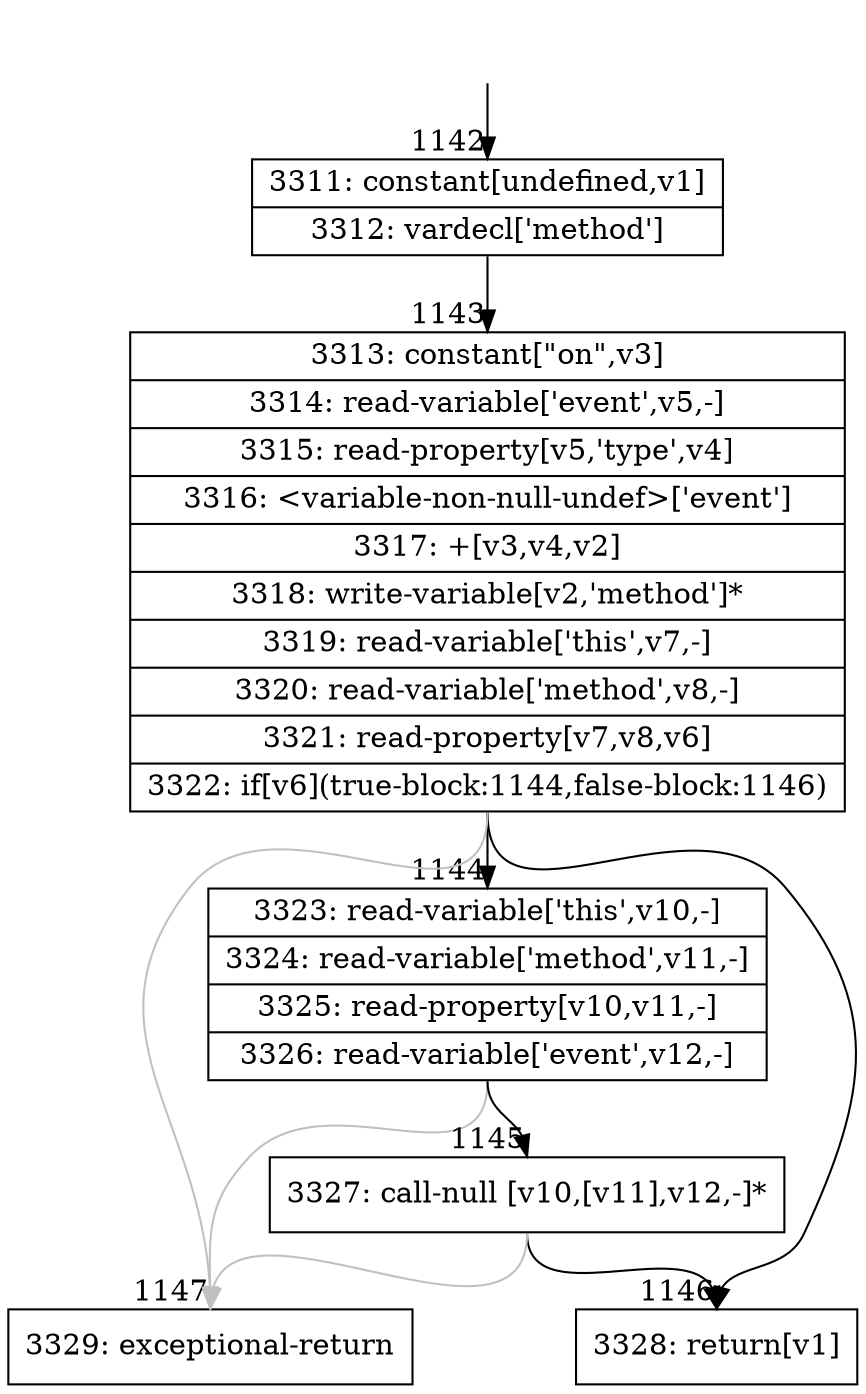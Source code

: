 digraph {
rankdir="TD"
BB_entry107[shape=none,label=""];
BB_entry107 -> BB1142 [tailport=s, headport=n, headlabel="    1142"]
BB1142 [shape=record label="{3311: constant[undefined,v1]|3312: vardecl['method']}" ] 
BB1142 -> BB1143 [tailport=s, headport=n, headlabel="      1143"]
BB1143 [shape=record label="{3313: constant[\"on\",v3]|3314: read-variable['event',v5,-]|3315: read-property[v5,'type',v4]|3316: \<variable-non-null-undef\>['event']|3317: +[v3,v4,v2]|3318: write-variable[v2,'method']*|3319: read-variable['this',v7,-]|3320: read-variable['method',v8,-]|3321: read-property[v7,v8,v6]|3322: if[v6](true-block:1144,false-block:1146)}" ] 
BB1143 -> BB1144 [tailport=s, headport=n, headlabel="      1144"]
BB1143 -> BB1146 [tailport=s, headport=n, headlabel="      1146"]
BB1143 -> BB1147 [tailport=s, headport=n, color=gray, headlabel="      1147"]
BB1144 [shape=record label="{3323: read-variable['this',v10,-]|3324: read-variable['method',v11,-]|3325: read-property[v10,v11,-]|3326: read-variable['event',v12,-]}" ] 
BB1144 -> BB1145 [tailport=s, headport=n, headlabel="      1145"]
BB1144 -> BB1147 [tailport=s, headport=n, color=gray]
BB1145 [shape=record label="{3327: call-null [v10,[v11],v12,-]*}" ] 
BB1145 -> BB1146 [tailport=s, headport=n]
BB1145 -> BB1147 [tailport=s, headport=n, color=gray]
BB1146 [shape=record label="{3328: return[v1]}" ] 
BB1147 [shape=record label="{3329: exceptional-return}" ] 
//#$~ 1610
}
